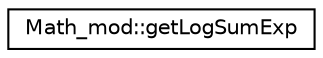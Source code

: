 digraph "Graphical Class Hierarchy"
{
 // LATEX_PDF_SIZE
  edge [fontname="Helvetica",fontsize="10",labelfontname="Helvetica",labelfontsize="10"];
  node [fontname="Helvetica",fontsize="10",shape=record];
  rankdir="LR";
  Node0 [label="Math_mod::getLogSumExp",height=0.2,width=0.4,color="black", fillcolor="white", style="filled",URL="$interfaceMath__mod_1_1getLogSumExp.html",tooltip=" "];
}
